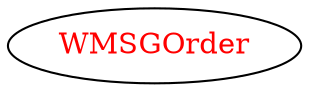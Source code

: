 digraph dependencyGraph {
 concentrate=true;
 ranksep="2.0";
 rankdir="LR"; 
 splines="ortho";
"WMSGOrder" [fontcolor="red"];
}